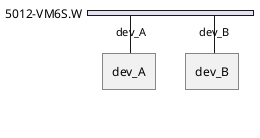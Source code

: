 {
  "sha1": "tmzt9hrbhm3kccfaonyc2dytrdd1i0a",
  "insertion": {
    "when": "2024-06-04T17:28:46.470Z",
    "url": "https://github.com/plantuml/plantuml/issues/827",
    "user": "plantuml@gmail.com"
  }
}
@startuml
nwdiag {
network 5012-VM6S.W {
width = full
   dev_A   [address = "dev_A" ]
   dev_B [address = "dev_B" ]
}
}
@enduml
